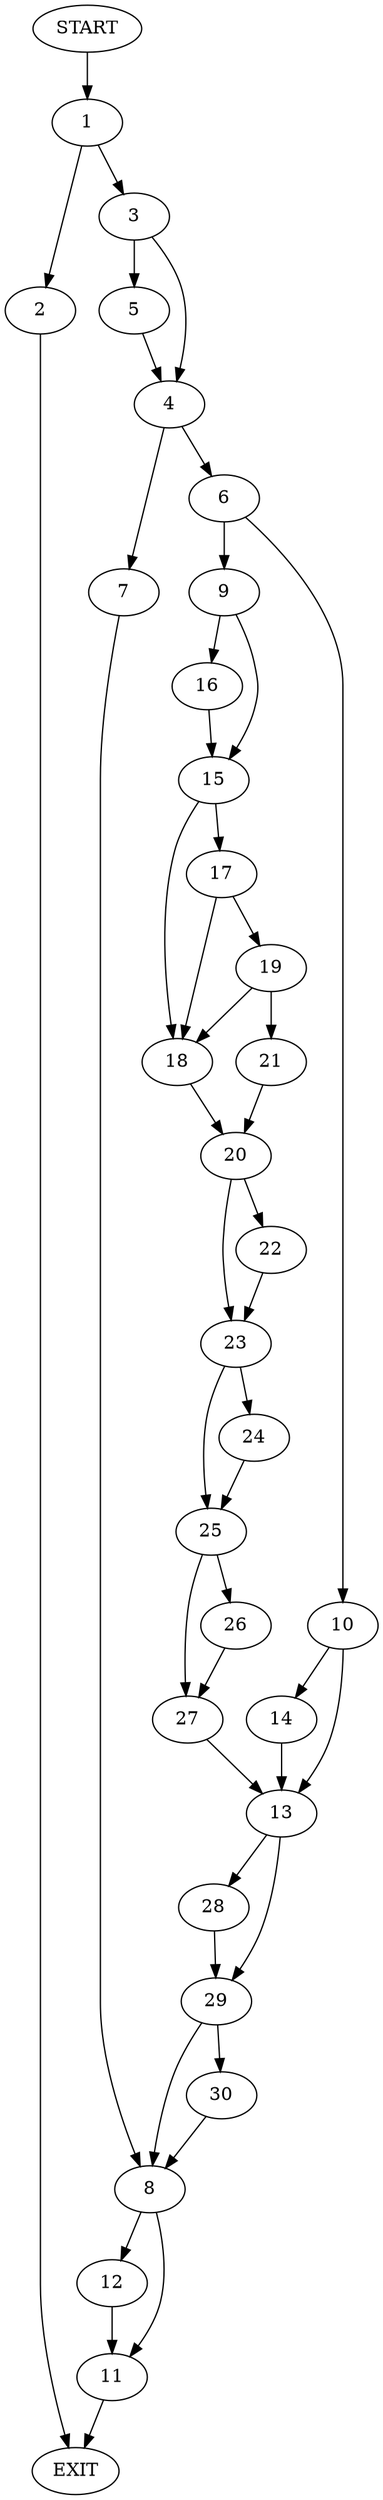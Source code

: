digraph {
0 [label="START"]
31 [label="EXIT"]
0 -> 1
1 -> 2
1 -> 3
3 -> 4
3 -> 5
2 -> 31
5 -> 4
4 -> 6
4 -> 7
7 -> 8
6 -> 9
6 -> 10
8 -> 11
8 -> 12
10 -> 13
10 -> 14
9 -> 15
9 -> 16
16 -> 15
15 -> 17
15 -> 18
17 -> 19
17 -> 18
18 -> 20
19 -> 21
19 -> 18
21 -> 20
20 -> 22
20 -> 23
23 -> 24
23 -> 25
22 -> 23
24 -> 25
25 -> 26
25 -> 27
26 -> 27
27 -> 13
13 -> 28
13 -> 29
14 -> 13
28 -> 29
29 -> 30
29 -> 8
30 -> 8
11 -> 31
12 -> 11
}
